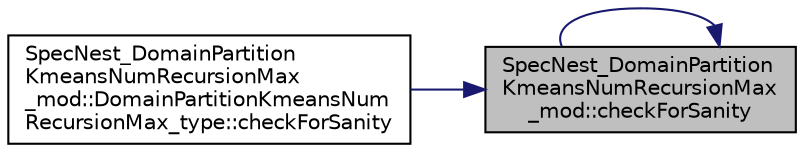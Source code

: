 digraph "SpecNest_DomainPartitionKmeansNumRecursionMax_mod::checkForSanity"
{
 // LATEX_PDF_SIZE
  edge [fontname="Helvetica",fontsize="10",labelfontname="Helvetica",labelfontsize="10"];
  node [fontname="Helvetica",fontsize="10",shape=record];
  rankdir="RL";
  Node1 [label="SpecNest_DomainPartition\lKmeansNumRecursionMax\l_mod::checkForSanity",height=0.2,width=0.4,color="black", fillcolor="grey75", style="filled", fontcolor="black",tooltip=" "];
  Node1 -> Node2 [dir="back",color="midnightblue",fontsize="10",style="solid"];
  Node2 [label="SpecNest_DomainPartition\lKmeansNumRecursionMax\l_mod::DomainPartitionKmeansNum\lRecursionMax_type::checkForSanity",height=0.2,width=0.4,color="black", fillcolor="white", style="filled",URL="$structSpecNest__DomainPartitionKmeansNumRecursionMax__mod_1_1DomainPartitionKmeansNumRecursionMax__type.html#ac605c4d6fba9d44eb479dab036149d9c",tooltip=" "];
  Node1 -> Node1 [dir="back",color="midnightblue",fontsize="10",style="solid"];
}
